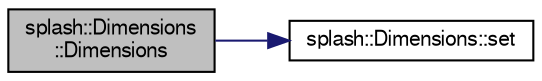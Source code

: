 digraph "splash::Dimensions::Dimensions"
{
  edge [fontname="FreeSans",fontsize="10",labelfontname="FreeSans",labelfontsize="10"];
  node [fontname="FreeSans",fontsize="10",shape=record];
  rankdir="LR";
  Node1 [label="splash::Dimensions\l::Dimensions",height=0.2,width=0.4,color="black", fillcolor="grey75", style="filled" fontcolor="black"];
  Node1 -> Node2 [color="midnightblue",fontsize="10",style="solid",fontname="FreeSans"];
  Node2 [label="splash::Dimensions::set",height=0.2,width=0.4,color="black", fillcolor="white", style="filled",URL="$classsplash_1_1_dimensions.html#aacded30f48b262936a9f9fa4fa621680"];
}
